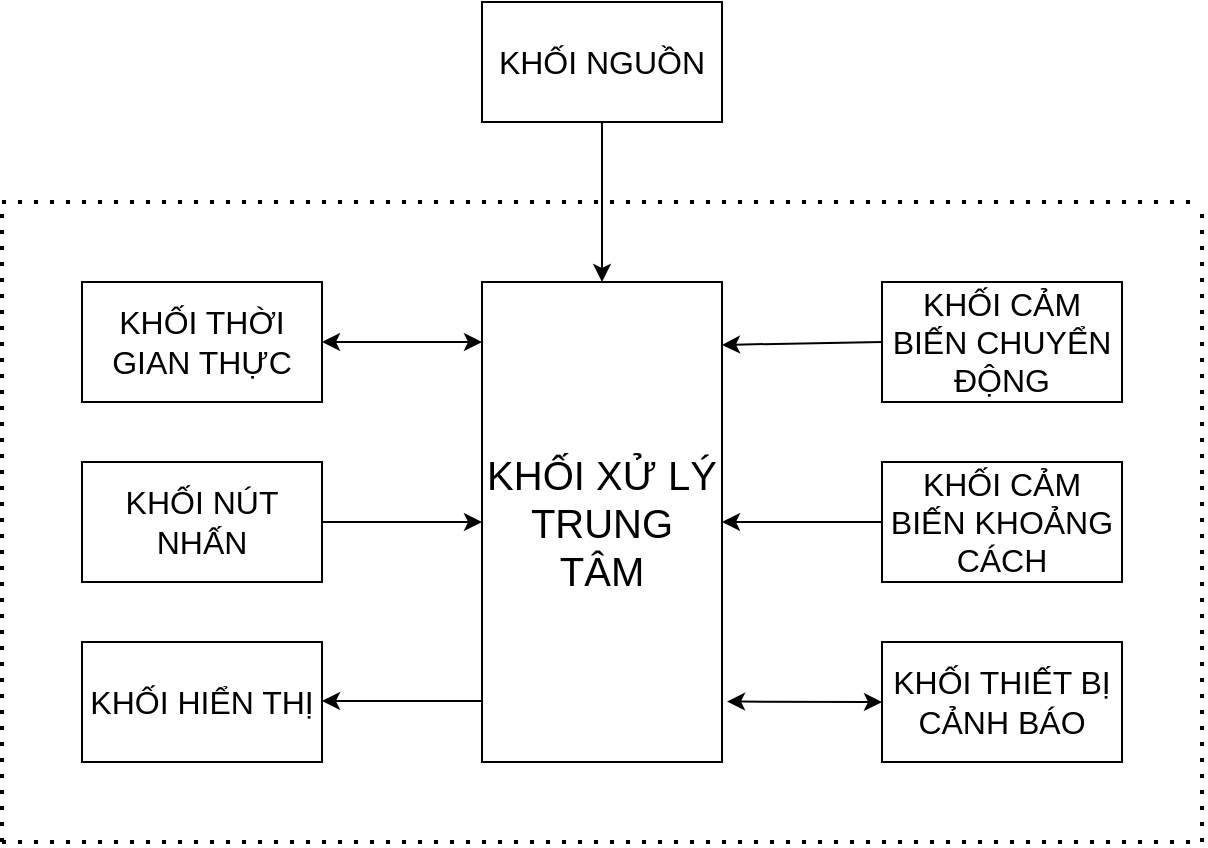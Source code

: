 <mxfile version="26.2.5">
  <diagram name="Trang-1" id="Nnuq4VhlfoYFkCscUtnF">
    <mxGraphModel dx="1068" dy="481" grid="0" gridSize="10" guides="1" tooltips="1" connect="1" arrows="1" fold="1" page="1" pageScale="1" pageWidth="827" pageHeight="1169" math="0" shadow="0">
      <root>
        <mxCell id="0" />
        <mxCell id="1" parent="0" />
        <mxCell id="ZRX1TGbW8Qhc08zs1260-1" value="&lt;font style=&quot;font-size: 20px;&quot;&gt;KHỐI XỬ LÝ TRUNG TÂM&lt;/font&gt;" style="rounded=0;whiteSpace=wrap;html=1;" parent="1" vertex="1">
          <mxGeometry x="360" y="200" width="120" height="240" as="geometry" />
        </mxCell>
        <mxCell id="ZRX1TGbW8Qhc08zs1260-2" value="&lt;font style=&quot;font-size: 16px;&quot;&gt;KHỐI CẢM BIẾN CHUYỂN ĐỘNG&lt;/font&gt;" style="rounded=0;whiteSpace=wrap;html=1;" parent="1" vertex="1">
          <mxGeometry x="560" y="200" width="120" height="60" as="geometry" />
        </mxCell>
        <mxCell id="ZRX1TGbW8Qhc08zs1260-3" value="&lt;font style=&quot;font-size: 16px;&quot;&gt;KHỐI CẢM BIẾN KHOẢNG CÁCH&lt;/font&gt;" style="rounded=0;whiteSpace=wrap;html=1;" parent="1" vertex="1">
          <mxGeometry x="560" y="290" width="120" height="60" as="geometry" />
        </mxCell>
        <mxCell id="ZRX1TGbW8Qhc08zs1260-4" value="&lt;font style=&quot;font-size: 16px;&quot;&gt;KHỐI THỜI GIAN THỰC&lt;/font&gt;" style="rounded=0;whiteSpace=wrap;html=1;" parent="1" vertex="1">
          <mxGeometry x="160" y="200" width="120" height="60" as="geometry" />
        </mxCell>
        <mxCell id="ZRX1TGbW8Qhc08zs1260-5" value="&lt;font style=&quot;font-size: 16px;&quot;&gt;KHỐI NÚT NHẤN&lt;/font&gt;" style="rounded=0;whiteSpace=wrap;html=1;" parent="1" vertex="1">
          <mxGeometry x="160" y="290" width="120" height="60" as="geometry" />
        </mxCell>
        <mxCell id="ZRX1TGbW8Qhc08zs1260-18" value="" style="endArrow=classic;html=1;rounded=0;entryX=0;entryY=0.5;entryDx=0;entryDy=0;exitX=1;exitY=0.5;exitDx=0;exitDy=0;" parent="1" source="ZRX1TGbW8Qhc08zs1260-5" target="ZRX1TGbW8Qhc08zs1260-1" edge="1">
          <mxGeometry width="50" height="50" relative="1" as="geometry">
            <mxPoint x="290" y="340" as="sourcePoint" />
            <mxPoint x="340" y="290" as="targetPoint" />
          </mxGeometry>
        </mxCell>
        <mxCell id="ZRX1TGbW8Qhc08zs1260-19" value="" style="endArrow=classic;startArrow=classic;html=1;rounded=0;" parent="1" edge="1">
          <mxGeometry width="50" height="50" relative="1" as="geometry">
            <mxPoint x="280" y="230" as="sourcePoint" />
            <mxPoint x="360" y="230" as="targetPoint" />
          </mxGeometry>
        </mxCell>
        <mxCell id="ZRX1TGbW8Qhc08zs1260-21" value="" style="endArrow=classic;html=1;rounded=0;entryX=1;entryY=0.131;entryDx=0;entryDy=0;entryPerimeter=0;exitX=0;exitY=0.5;exitDx=0;exitDy=0;" parent="1" source="ZRX1TGbW8Qhc08zs1260-2" target="ZRX1TGbW8Qhc08zs1260-1" edge="1">
          <mxGeometry width="50" height="50" relative="1" as="geometry">
            <mxPoint x="520" y="220" as="sourcePoint" />
            <mxPoint x="570" y="170" as="targetPoint" />
          </mxGeometry>
        </mxCell>
        <mxCell id="ZRX1TGbW8Qhc08zs1260-22" value="" style="endArrow=classic;html=1;rounded=0;exitX=0;exitY=0.5;exitDx=0;exitDy=0;entryX=1;entryY=0.5;entryDx=0;entryDy=0;" parent="1" source="ZRX1TGbW8Qhc08zs1260-3" target="ZRX1TGbW8Qhc08zs1260-1" edge="1">
          <mxGeometry width="50" height="50" relative="1" as="geometry">
            <mxPoint x="510" y="345" as="sourcePoint" />
            <mxPoint x="482" y="330" as="targetPoint" />
          </mxGeometry>
        </mxCell>
        <mxCell id="ZRX1TGbW8Qhc08zs1260-23" value="&lt;font style=&quot;font-size: 16px;&quot;&gt;KHỐI THIẾT BỊ CẢNH BÁO&lt;/font&gt;" style="rounded=0;whiteSpace=wrap;html=1;" parent="1" vertex="1">
          <mxGeometry x="560" y="380" width="120" height="60" as="geometry" />
        </mxCell>
        <mxCell id="ZRX1TGbW8Qhc08zs1260-25" value="" style="endArrow=none;dashed=1;html=1;dashPattern=1 3;strokeWidth=2;rounded=0;" parent="1" edge="1">
          <mxGeometry width="50" height="50" relative="1" as="geometry">
            <mxPoint x="120" y="480" as="sourcePoint" />
            <mxPoint x="120" y="160" as="targetPoint" />
          </mxGeometry>
        </mxCell>
        <mxCell id="ZRX1TGbW8Qhc08zs1260-26" value="" style="endArrow=none;dashed=1;html=1;dashPattern=1 3;strokeWidth=2;rounded=0;" parent="1" edge="1">
          <mxGeometry width="50" height="50" relative="1" as="geometry">
            <mxPoint x="120" y="160" as="sourcePoint" />
            <mxPoint x="720" y="160" as="targetPoint" />
          </mxGeometry>
        </mxCell>
        <mxCell id="ZRX1TGbW8Qhc08zs1260-27" value="" style="endArrow=none;dashed=1;html=1;dashPattern=1 3;strokeWidth=2;rounded=0;" parent="1" edge="1">
          <mxGeometry width="50" height="50" relative="1" as="geometry">
            <mxPoint x="120" y="480" as="sourcePoint" />
            <mxPoint x="720" y="480" as="targetPoint" />
          </mxGeometry>
        </mxCell>
        <mxCell id="ZRX1TGbW8Qhc08zs1260-29" value="" style="endArrow=none;dashed=1;html=1;dashPattern=1 3;strokeWidth=2;rounded=0;" parent="1" edge="1">
          <mxGeometry width="50" height="50" relative="1" as="geometry">
            <mxPoint x="720" y="480" as="sourcePoint" />
            <mxPoint x="720" y="160" as="targetPoint" />
          </mxGeometry>
        </mxCell>
        <mxCell id="ZRX1TGbW8Qhc08zs1260-31" value="" style="endArrow=classic;html=1;rounded=0;entryX=0.5;entryY=0;entryDx=0;entryDy=0;" parent="1" target="ZRX1TGbW8Qhc08zs1260-1" edge="1">
          <mxGeometry width="50" height="50" relative="1" as="geometry">
            <mxPoint x="420" y="120" as="sourcePoint" />
            <mxPoint x="390" y="100" as="targetPoint" />
          </mxGeometry>
        </mxCell>
        <mxCell id="ZRX1TGbW8Qhc08zs1260-32" value="&lt;font style=&quot;font-size: 16px;&quot;&gt;KHỐI NGUỒN&lt;/font&gt;" style="rounded=0;whiteSpace=wrap;html=1;" parent="1" vertex="1">
          <mxGeometry x="360" y="60" width="120" height="60" as="geometry" />
        </mxCell>
        <mxCell id="ZRX1TGbW8Qhc08zs1260-33" value="" style="endArrow=classic;startArrow=classic;html=1;rounded=0;entryX=0;entryY=0.5;entryDx=0;entryDy=0;exitX=1.021;exitY=0.874;exitDx=0;exitDy=0;exitPerimeter=0;" parent="1" source="ZRX1TGbW8Qhc08zs1260-1" target="ZRX1TGbW8Qhc08zs1260-23" edge="1">
          <mxGeometry width="50" height="50" relative="1" as="geometry">
            <mxPoint x="480" y="420" as="sourcePoint" />
            <mxPoint x="530" y="370" as="targetPoint" />
          </mxGeometry>
        </mxCell>
        <mxCell id="pBRmijqJV-2AfWOm0Dyc-2" value="&lt;span style=&quot;font-size: 16px;&quot;&gt;KHỐI HIỂN THỊ&lt;/span&gt;" style="rounded=0;whiteSpace=wrap;html=1;" vertex="1" parent="1">
          <mxGeometry x="160" y="380" width="120" height="60" as="geometry" />
        </mxCell>
        <mxCell id="pBRmijqJV-2AfWOm0Dyc-3" value="" style="endArrow=classic;html=1;rounded=0;exitX=0;exitY=0.5;exitDx=0;exitDy=0;entryX=1;entryY=0.5;entryDx=0;entryDy=0;" edge="1" parent="1">
          <mxGeometry width="50" height="50" relative="1" as="geometry">
            <mxPoint x="360" y="409.5" as="sourcePoint" />
            <mxPoint x="280" y="409.5" as="targetPoint" />
          </mxGeometry>
        </mxCell>
      </root>
    </mxGraphModel>
  </diagram>
</mxfile>

